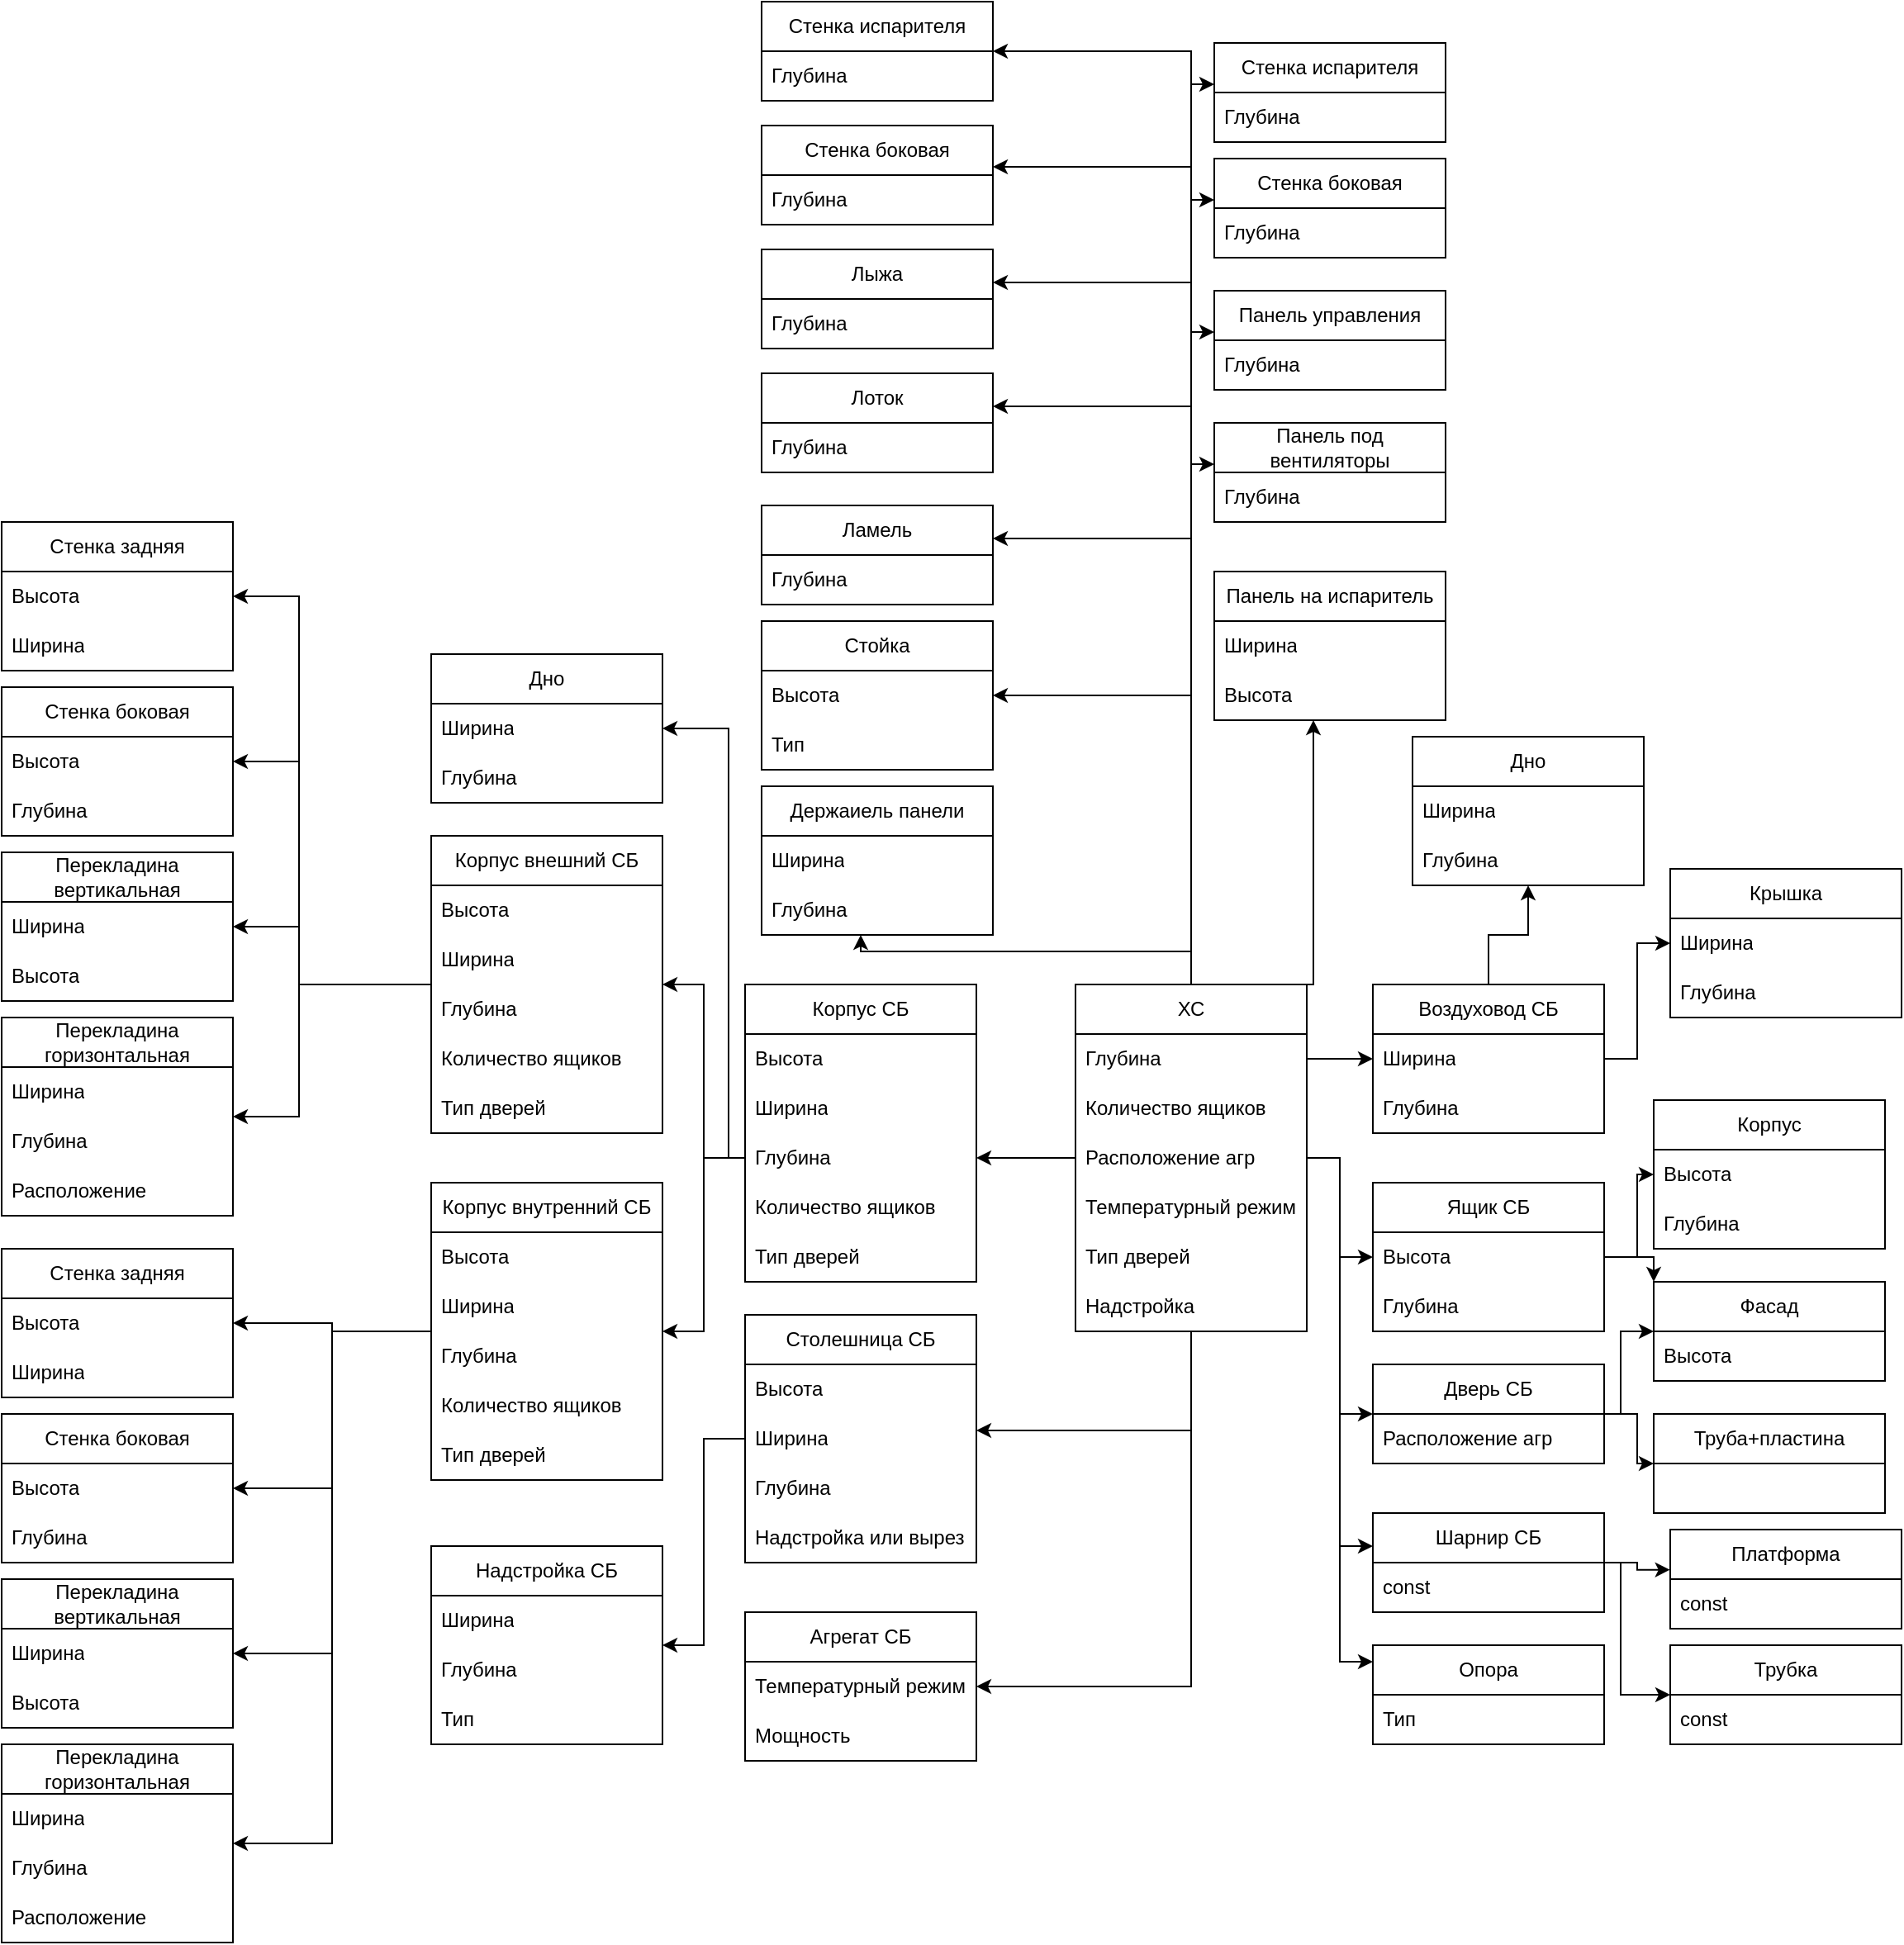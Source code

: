 <mxfile version="20.8.16" type="device"><diagram name="Страница 1" id="dmDRNmLlVhQUsvMJGIhL"><mxGraphModel dx="3160" dy="2567" grid="1" gridSize="10" guides="1" tooltips="1" connect="1" arrows="1" fold="1" page="1" pageScale="1" pageWidth="827" pageHeight="1169" math="0" shadow="0"><root><mxCell id="0"/><mxCell id="1" parent="0"/><mxCell id="foKsMbna0TpkdepS4pXx-99" style="edgeStyle=orthogonalEdgeStyle;rounded=0;orthogonalLoop=1;jettySize=auto;html=1;entryX=1;entryY=0.5;entryDx=0;entryDy=0;" parent="1" source="foKsMbna0TpkdepS4pXx-1" target="foKsMbna0TpkdepS4pXx-35" edge="1"><mxGeometry relative="1" as="geometry"/></mxCell><mxCell id="foKsMbna0TpkdepS4pXx-103" style="edgeStyle=orthogonalEdgeStyle;rounded=0;orthogonalLoop=1;jettySize=auto;html=1;" parent="1" source="foKsMbna0TpkdepS4pXx-1" target="foKsMbna0TpkdepS4pXx-56" edge="1"><mxGeometry relative="1" as="geometry"/></mxCell><mxCell id="foKsMbna0TpkdepS4pXx-106" style="edgeStyle=orthogonalEdgeStyle;rounded=0;orthogonalLoop=1;jettySize=auto;html=1;" parent="1" source="foKsMbna0TpkdepS4pXx-1" target="foKsMbna0TpkdepS4pXx-54" edge="1"><mxGeometry relative="1" as="geometry"><Array as="points"><mxPoint x="220" y="-469"/><mxPoint x="220" y="-234"/></Array></mxGeometry></mxCell><mxCell id="foKsMbna0TpkdepS4pXx-107" style="edgeStyle=orthogonalEdgeStyle;rounded=0;orthogonalLoop=1;jettySize=auto;html=1;" parent="1" source="foKsMbna0TpkdepS4pXx-1" target="foKsMbna0TpkdepS4pXx-52" edge="1"><mxGeometry relative="1" as="geometry"><Array as="points"><mxPoint x="220" y="-469"/><mxPoint x="220" y="-164"/></Array></mxGeometry></mxCell><mxCell id="Vrvs7IDWK_7-SkIse7KJ-14" style="edgeStyle=orthogonalEdgeStyle;rounded=0;orthogonalLoop=1;jettySize=auto;html=1;" edge="1" parent="1" source="foKsMbna0TpkdepS4pXx-1" target="Vrvs7IDWK_7-SkIse7KJ-1"><mxGeometry relative="1" as="geometry"><Array as="points"><mxPoint x="130" y="-594"/><mxPoint x="-70" y="-594"/></Array></mxGeometry></mxCell><mxCell id="Vrvs7IDWK_7-SkIse7KJ-18" style="edgeStyle=orthogonalEdgeStyle;rounded=0;orthogonalLoop=1;jettySize=auto;html=1;" edge="1" parent="1" source="foKsMbna0TpkdepS4pXx-1" target="Vrvs7IDWK_7-SkIse7KJ-15"><mxGeometry relative="1" as="geometry"><Array as="points"><mxPoint x="130" y="-749"/></Array></mxGeometry></mxCell><mxCell id="Vrvs7IDWK_7-SkIse7KJ-22" style="edgeStyle=orthogonalEdgeStyle;rounded=0;orthogonalLoop=1;jettySize=auto;html=1;" edge="1" parent="1" source="foKsMbna0TpkdepS4pXx-1" target="Vrvs7IDWK_7-SkIse7KJ-19"><mxGeometry relative="1" as="geometry"><Array as="points"><mxPoint x="130" y="-844"/></Array></mxGeometry></mxCell><mxCell id="Vrvs7IDWK_7-SkIse7KJ-56" style="edgeStyle=orthogonalEdgeStyle;rounded=0;orthogonalLoop=1;jettySize=auto;html=1;" edge="1" parent="1" source="foKsMbna0TpkdepS4pXx-1" target="Vrvs7IDWK_7-SkIse7KJ-54"><mxGeometry relative="1" as="geometry"><Array as="points"><mxPoint x="130" y="-1139"/></Array></mxGeometry></mxCell><mxCell id="foKsMbna0TpkdepS4pXx-1" value="ХС" style="swimlane;fontStyle=0;childLayout=stackLayout;horizontal=1;startSize=30;horizontalStack=0;resizeParent=1;resizeParentMax=0;resizeLast=0;collapsible=1;marginBottom=0;whiteSpace=wrap;html=1;" parent="1" vertex="1"><mxGeometry x="60" y="-574" width="140" height="210" as="geometry"/></mxCell><mxCell id="foKsMbna0TpkdepS4pXx-2" value="Глубина" style="text;strokeColor=none;fillColor=none;align=left;verticalAlign=middle;spacingLeft=4;spacingRight=4;overflow=hidden;points=[[0,0.5],[1,0.5]];portConstraint=eastwest;rotatable=0;whiteSpace=wrap;html=1;" parent="foKsMbna0TpkdepS4pXx-1" vertex="1"><mxGeometry y="30" width="140" height="30" as="geometry"/></mxCell><mxCell id="foKsMbna0TpkdepS4pXx-3" value="Количество ящиков" style="text;strokeColor=none;fillColor=none;align=left;verticalAlign=middle;spacingLeft=4;spacingRight=4;overflow=hidden;points=[[0,0.5],[1,0.5]];portConstraint=eastwest;rotatable=0;whiteSpace=wrap;html=1;" parent="foKsMbna0TpkdepS4pXx-1" vertex="1"><mxGeometry y="60" width="140" height="30" as="geometry"/></mxCell><mxCell id="foKsMbna0TpkdepS4pXx-9" value="Расположение агр" style="text;strokeColor=none;fillColor=none;align=left;verticalAlign=middle;spacingLeft=4;spacingRight=4;overflow=hidden;points=[[0,0.5],[1,0.5]];portConstraint=eastwest;rotatable=0;whiteSpace=wrap;html=1;" parent="foKsMbna0TpkdepS4pXx-1" vertex="1"><mxGeometry y="90" width="140" height="30" as="geometry"/></mxCell><mxCell id="foKsMbna0TpkdepS4pXx-10" value="Температурный режим" style="text;strokeColor=none;fillColor=none;align=left;verticalAlign=middle;spacingLeft=4;spacingRight=4;overflow=hidden;points=[[0,0.5],[1,0.5]];portConstraint=eastwest;rotatable=0;whiteSpace=wrap;html=1;" parent="foKsMbna0TpkdepS4pXx-1" vertex="1"><mxGeometry y="120" width="140" height="30" as="geometry"/></mxCell><mxCell id="foKsMbna0TpkdepS4pXx-11" value="Тип дверей" style="text;strokeColor=none;fillColor=none;align=left;verticalAlign=middle;spacingLeft=4;spacingRight=4;overflow=hidden;points=[[0,0.5],[1,0.5]];portConstraint=eastwest;rotatable=0;whiteSpace=wrap;html=1;" parent="foKsMbna0TpkdepS4pXx-1" vertex="1"><mxGeometry y="150" width="140" height="30" as="geometry"/></mxCell><mxCell id="foKsMbna0TpkdepS4pXx-12" value="Надстройка" style="text;strokeColor=none;fillColor=none;align=left;verticalAlign=middle;spacingLeft=4;spacingRight=4;overflow=hidden;points=[[0,0.5],[1,0.5]];portConstraint=eastwest;rotatable=0;whiteSpace=wrap;html=1;" parent="foKsMbna0TpkdepS4pXx-1" vertex="1"><mxGeometry y="180" width="140" height="30" as="geometry"/></mxCell><mxCell id="foKsMbna0TpkdepS4pXx-109" style="edgeStyle=orthogonalEdgeStyle;rounded=0;orthogonalLoop=1;jettySize=auto;html=1;exitX=0;exitY=0.5;exitDx=0;exitDy=0;" parent="1" source="foKsMbna0TpkdepS4pXx-8" target="foKsMbna0TpkdepS4pXx-87" edge="1"><mxGeometry relative="1" as="geometry"><Array as="points"><mxPoint x="-150" y="-469"/><mxPoint x="-150" y="-729"/></Array></mxGeometry></mxCell><mxCell id="foKsMbna0TpkdepS4pXx-5" value="Корпус СБ" style="swimlane;fontStyle=0;childLayout=stackLayout;horizontal=1;startSize=30;horizontalStack=0;resizeParent=1;resizeParentMax=0;resizeLast=0;collapsible=1;marginBottom=0;whiteSpace=wrap;html=1;" parent="1" vertex="1"><mxGeometry x="-140" y="-574" width="140" height="180" as="geometry"/></mxCell><mxCell id="foKsMbna0TpkdepS4pXx-6" value="Высота" style="text;strokeColor=none;fillColor=none;align=left;verticalAlign=middle;spacingLeft=4;spacingRight=4;overflow=hidden;points=[[0,0.5],[1,0.5]];portConstraint=eastwest;rotatable=0;whiteSpace=wrap;html=1;" parent="foKsMbna0TpkdepS4pXx-5" vertex="1"><mxGeometry y="30" width="140" height="30" as="geometry"/></mxCell><mxCell id="foKsMbna0TpkdepS4pXx-7" value="Ширина" style="text;strokeColor=none;fillColor=none;align=left;verticalAlign=middle;spacingLeft=4;spacingRight=4;overflow=hidden;points=[[0,0.5],[1,0.5]];portConstraint=eastwest;rotatable=0;whiteSpace=wrap;html=1;" parent="foKsMbna0TpkdepS4pXx-5" vertex="1"><mxGeometry y="60" width="140" height="30" as="geometry"/></mxCell><mxCell id="foKsMbna0TpkdepS4pXx-8" value="Глубина" style="text;strokeColor=none;fillColor=none;align=left;verticalAlign=middle;spacingLeft=4;spacingRight=4;overflow=hidden;points=[[0,0.5],[1,0.5]];portConstraint=eastwest;rotatable=0;whiteSpace=wrap;html=1;" parent="foKsMbna0TpkdepS4pXx-5" vertex="1"><mxGeometry y="90" width="140" height="30" as="geometry"/></mxCell><mxCell id="foKsMbna0TpkdepS4pXx-13" value="Количество ящиков" style="text;strokeColor=none;fillColor=none;align=left;verticalAlign=middle;spacingLeft=4;spacingRight=4;overflow=hidden;points=[[0,0.5],[1,0.5]];portConstraint=eastwest;rotatable=0;whiteSpace=wrap;html=1;" parent="foKsMbna0TpkdepS4pXx-5" vertex="1"><mxGeometry y="120" width="140" height="30" as="geometry"/></mxCell><mxCell id="foKsMbna0TpkdepS4pXx-14" value="Тип дверей" style="text;strokeColor=none;fillColor=none;align=left;verticalAlign=middle;spacingLeft=4;spacingRight=4;overflow=hidden;points=[[0,0.5],[1,0.5]];portConstraint=eastwest;rotatable=0;whiteSpace=wrap;html=1;" parent="foKsMbna0TpkdepS4pXx-5" vertex="1"><mxGeometry y="150" width="140" height="30" as="geometry"/></mxCell><mxCell id="foKsMbna0TpkdepS4pXx-158" style="edgeStyle=orthogonalEdgeStyle;rounded=0;orthogonalLoop=1;jettySize=auto;html=1;" parent="1" source="foKsMbna0TpkdepS4pXx-15" target="foKsMbna0TpkdepS4pXx-155" edge="1"><mxGeometry relative="1" as="geometry"/></mxCell><mxCell id="foKsMbna0TpkdepS4pXx-159" style="edgeStyle=orthogonalEdgeStyle;rounded=0;orthogonalLoop=1;jettySize=auto;html=1;" parent="1" source="foKsMbna0TpkdepS4pXx-15" target="foKsMbna0TpkdepS4pXx-145" edge="1"><mxGeometry relative="1" as="geometry"/></mxCell><mxCell id="foKsMbna0TpkdepS4pXx-160" style="edgeStyle=orthogonalEdgeStyle;rounded=0;orthogonalLoop=1;jettySize=auto;html=1;" parent="1" source="foKsMbna0TpkdepS4pXx-15" target="foKsMbna0TpkdepS4pXx-148" edge="1"><mxGeometry relative="1" as="geometry"><Array as="points"><mxPoint x="-390" y="-364"/><mxPoint x="-390" y="-169"/></Array></mxGeometry></mxCell><mxCell id="foKsMbna0TpkdepS4pXx-161" style="edgeStyle=orthogonalEdgeStyle;rounded=0;orthogonalLoop=1;jettySize=auto;html=1;" parent="1" source="foKsMbna0TpkdepS4pXx-15" target="foKsMbna0TpkdepS4pXx-151" edge="1"><mxGeometry relative="1" as="geometry"><Array as="points"><mxPoint x="-390" y="-364"/><mxPoint x="-390" y="-54"/></Array></mxGeometry></mxCell><mxCell id="foKsMbna0TpkdepS4pXx-15" value="Корпус внутренний СБ" style="swimlane;fontStyle=0;childLayout=stackLayout;horizontal=1;startSize=30;horizontalStack=0;resizeParent=1;resizeParentMax=0;resizeLast=0;collapsible=1;marginBottom=0;whiteSpace=wrap;html=1;" parent="1" vertex="1"><mxGeometry x="-330" y="-454" width="140" height="180" as="geometry"/></mxCell><mxCell id="foKsMbna0TpkdepS4pXx-16" value="Высота" style="text;strokeColor=none;fillColor=none;align=left;verticalAlign=middle;spacingLeft=4;spacingRight=4;overflow=hidden;points=[[0,0.5],[1,0.5]];portConstraint=eastwest;rotatable=0;whiteSpace=wrap;html=1;" parent="foKsMbna0TpkdepS4pXx-15" vertex="1"><mxGeometry y="30" width="140" height="30" as="geometry"/></mxCell><mxCell id="foKsMbna0TpkdepS4pXx-17" value="Ширина" style="text;strokeColor=none;fillColor=none;align=left;verticalAlign=middle;spacingLeft=4;spacingRight=4;overflow=hidden;points=[[0,0.5],[1,0.5]];portConstraint=eastwest;rotatable=0;whiteSpace=wrap;html=1;" parent="foKsMbna0TpkdepS4pXx-15" vertex="1"><mxGeometry y="60" width="140" height="30" as="geometry"/></mxCell><mxCell id="foKsMbna0TpkdepS4pXx-18" value="Глубина" style="text;strokeColor=none;fillColor=none;align=left;verticalAlign=middle;spacingLeft=4;spacingRight=4;overflow=hidden;points=[[0,0.5],[1,0.5]];portConstraint=eastwest;rotatable=0;whiteSpace=wrap;html=1;" parent="foKsMbna0TpkdepS4pXx-15" vertex="1"><mxGeometry y="90" width="140" height="30" as="geometry"/></mxCell><mxCell id="foKsMbna0TpkdepS4pXx-19" value="Количество ящиков" style="text;strokeColor=none;fillColor=none;align=left;verticalAlign=middle;spacingLeft=4;spacingRight=4;overflow=hidden;points=[[0,0.5],[1,0.5]];portConstraint=eastwest;rotatable=0;whiteSpace=wrap;html=1;" parent="foKsMbna0TpkdepS4pXx-15" vertex="1"><mxGeometry y="120" width="140" height="30" as="geometry"/></mxCell><mxCell id="foKsMbna0TpkdepS4pXx-20" value="Тип дверей" style="text;strokeColor=none;fillColor=none;align=left;verticalAlign=middle;spacingLeft=4;spacingRight=4;overflow=hidden;points=[[0,0.5],[1,0.5]];portConstraint=eastwest;rotatable=0;whiteSpace=wrap;html=1;" parent="foKsMbna0TpkdepS4pXx-15" vertex="1"><mxGeometry y="150" width="140" height="30" as="geometry"/></mxCell><mxCell id="foKsMbna0TpkdepS4pXx-140" style="edgeStyle=orthogonalEdgeStyle;rounded=0;orthogonalLoop=1;jettySize=auto;html=1;" parent="1" source="foKsMbna0TpkdepS4pXx-21" target="foKsMbna0TpkdepS4pXx-137" edge="1"><mxGeometry relative="1" as="geometry"><Array as="points"><mxPoint x="-410" y="-574"/><mxPoint x="-410" y="-809"/></Array></mxGeometry></mxCell><mxCell id="foKsMbna0TpkdepS4pXx-142" style="edgeStyle=orthogonalEdgeStyle;rounded=0;orthogonalLoop=1;jettySize=auto;html=1;" parent="1" source="foKsMbna0TpkdepS4pXx-21" target="foKsMbna0TpkdepS4pXx-124" edge="1"><mxGeometry relative="1" as="geometry"><Array as="points"><mxPoint x="-410" y="-574"/><mxPoint x="-410" y="-709"/></Array></mxGeometry></mxCell><mxCell id="foKsMbna0TpkdepS4pXx-143" style="edgeStyle=orthogonalEdgeStyle;rounded=0;orthogonalLoop=1;jettySize=auto;html=1;" parent="1" source="foKsMbna0TpkdepS4pXx-21" target="foKsMbna0TpkdepS4pXx-130" edge="1"><mxGeometry relative="1" as="geometry"><Array as="points"><mxPoint x="-410" y="-574"/><mxPoint x="-410" y="-609"/></Array></mxGeometry></mxCell><mxCell id="foKsMbna0TpkdepS4pXx-144" style="edgeStyle=orthogonalEdgeStyle;rounded=0;orthogonalLoop=1;jettySize=auto;html=1;" parent="1" source="foKsMbna0TpkdepS4pXx-21" target="foKsMbna0TpkdepS4pXx-133" edge="1"><mxGeometry relative="1" as="geometry"><Array as="points"><mxPoint x="-410" y="-574"/><mxPoint x="-410" y="-494"/></Array></mxGeometry></mxCell><mxCell id="foKsMbna0TpkdepS4pXx-21" value="Корпус внешний СБ" style="swimlane;fontStyle=0;childLayout=stackLayout;horizontal=1;startSize=30;horizontalStack=0;resizeParent=1;resizeParentMax=0;resizeLast=0;collapsible=1;marginBottom=0;whiteSpace=wrap;html=1;" parent="1" vertex="1"><mxGeometry x="-330" y="-664" width="140" height="180" as="geometry"/></mxCell><mxCell id="foKsMbna0TpkdepS4pXx-22" value="Высота" style="text;strokeColor=none;fillColor=none;align=left;verticalAlign=middle;spacingLeft=4;spacingRight=4;overflow=hidden;points=[[0,0.5],[1,0.5]];portConstraint=eastwest;rotatable=0;whiteSpace=wrap;html=1;" parent="foKsMbna0TpkdepS4pXx-21" vertex="1"><mxGeometry y="30" width="140" height="30" as="geometry"/></mxCell><mxCell id="foKsMbna0TpkdepS4pXx-23" value="Ширина" style="text;strokeColor=none;fillColor=none;align=left;verticalAlign=middle;spacingLeft=4;spacingRight=4;overflow=hidden;points=[[0,0.5],[1,0.5]];portConstraint=eastwest;rotatable=0;whiteSpace=wrap;html=1;" parent="foKsMbna0TpkdepS4pXx-21" vertex="1"><mxGeometry y="60" width="140" height="30" as="geometry"/></mxCell><mxCell id="foKsMbna0TpkdepS4pXx-24" value="Глубина" style="text;strokeColor=none;fillColor=none;align=left;verticalAlign=middle;spacingLeft=4;spacingRight=4;overflow=hidden;points=[[0,0.5],[1,0.5]];portConstraint=eastwest;rotatable=0;whiteSpace=wrap;html=1;" parent="foKsMbna0TpkdepS4pXx-21" vertex="1"><mxGeometry y="90" width="140" height="30" as="geometry"/></mxCell><mxCell id="foKsMbna0TpkdepS4pXx-25" value="Количество ящиков" style="text;strokeColor=none;fillColor=none;align=left;verticalAlign=middle;spacingLeft=4;spacingRight=4;overflow=hidden;points=[[0,0.5],[1,0.5]];portConstraint=eastwest;rotatable=0;whiteSpace=wrap;html=1;" parent="foKsMbna0TpkdepS4pXx-21" vertex="1"><mxGeometry y="120" width="140" height="30" as="geometry"/></mxCell><mxCell id="foKsMbna0TpkdepS4pXx-26" value="Тип дверей" style="text;strokeColor=none;fillColor=none;align=left;verticalAlign=middle;spacingLeft=4;spacingRight=4;overflow=hidden;points=[[0,0.5],[1,0.5]];portConstraint=eastwest;rotatable=0;whiteSpace=wrap;html=1;" parent="foKsMbna0TpkdepS4pXx-21" vertex="1"><mxGeometry y="150" width="140" height="30" as="geometry"/></mxCell><mxCell id="foKsMbna0TpkdepS4pXx-98" style="edgeStyle=orthogonalEdgeStyle;rounded=0;orthogonalLoop=1;jettySize=auto;html=1;" parent="1" source="foKsMbna0TpkdepS4pXx-27" target="foKsMbna0TpkdepS4pXx-70" edge="1"><mxGeometry relative="1" as="geometry"/></mxCell><mxCell id="foKsMbna0TpkdepS4pXx-27" value="Столешница СБ" style="swimlane;fontStyle=0;childLayout=stackLayout;horizontal=1;startSize=30;horizontalStack=0;resizeParent=1;resizeParentMax=0;resizeLast=0;collapsible=1;marginBottom=0;whiteSpace=wrap;html=1;" parent="1" vertex="1"><mxGeometry x="-140" y="-374" width="140" height="150" as="geometry"/></mxCell><mxCell id="foKsMbna0TpkdepS4pXx-28" value="Высота" style="text;strokeColor=none;fillColor=none;align=left;verticalAlign=middle;spacingLeft=4;spacingRight=4;overflow=hidden;points=[[0,0.5],[1,0.5]];portConstraint=eastwest;rotatable=0;whiteSpace=wrap;html=1;" parent="foKsMbna0TpkdepS4pXx-27" vertex="1"><mxGeometry y="30" width="140" height="30" as="geometry"/></mxCell><mxCell id="foKsMbna0TpkdepS4pXx-29" value="Ширина" style="text;strokeColor=none;fillColor=none;align=left;verticalAlign=middle;spacingLeft=4;spacingRight=4;overflow=hidden;points=[[0,0.5],[1,0.5]];portConstraint=eastwest;rotatable=0;whiteSpace=wrap;html=1;" parent="foKsMbna0TpkdepS4pXx-27" vertex="1"><mxGeometry y="60" width="140" height="30" as="geometry"/></mxCell><mxCell id="foKsMbna0TpkdepS4pXx-30" value="Глубина" style="text;strokeColor=none;fillColor=none;align=left;verticalAlign=middle;spacingLeft=4;spacingRight=4;overflow=hidden;points=[[0,0.5],[1,0.5]];portConstraint=eastwest;rotatable=0;whiteSpace=wrap;html=1;" parent="foKsMbna0TpkdepS4pXx-27" vertex="1"><mxGeometry y="90" width="140" height="30" as="geometry"/></mxCell><mxCell id="foKsMbna0TpkdepS4pXx-33" value="Надстройка или вырез" style="text;strokeColor=none;fillColor=none;align=left;verticalAlign=middle;spacingLeft=4;spacingRight=4;overflow=hidden;points=[[0,0.5],[1,0.5]];portConstraint=eastwest;rotatable=0;whiteSpace=wrap;html=1;" parent="foKsMbna0TpkdepS4pXx-27" vertex="1"><mxGeometry y="120" width="140" height="30" as="geometry"/></mxCell><mxCell id="foKsMbna0TpkdepS4pXx-34" value="Агрегат СБ" style="swimlane;fontStyle=0;childLayout=stackLayout;horizontal=1;startSize=30;horizontalStack=0;resizeParent=1;resizeParentMax=0;resizeLast=0;collapsible=1;marginBottom=0;whiteSpace=wrap;html=1;" parent="1" vertex="1"><mxGeometry x="-140" y="-194" width="140" height="90" as="geometry"/></mxCell><mxCell id="foKsMbna0TpkdepS4pXx-35" value="Температурный режим" style="text;strokeColor=none;fillColor=none;align=left;verticalAlign=middle;spacingLeft=4;spacingRight=4;overflow=hidden;points=[[0,0.5],[1,0.5]];portConstraint=eastwest;rotatable=0;whiteSpace=wrap;html=1;" parent="foKsMbna0TpkdepS4pXx-34" vertex="1"><mxGeometry y="30" width="140" height="30" as="geometry"/></mxCell><mxCell id="foKsMbna0TpkdepS4pXx-39" value="Мощность" style="text;strokeColor=none;fillColor=none;align=left;verticalAlign=middle;spacingLeft=4;spacingRight=4;overflow=hidden;points=[[0,0.5],[1,0.5]];portConstraint=eastwest;rotatable=0;whiteSpace=wrap;html=1;" parent="foKsMbna0TpkdepS4pXx-34" vertex="1"><mxGeometry y="60" width="140" height="30" as="geometry"/></mxCell><mxCell id="foKsMbna0TpkdepS4pXx-113" style="edgeStyle=orthogonalEdgeStyle;rounded=0;orthogonalLoop=1;jettySize=auto;html=1;" parent="1" source="foKsMbna0TpkdepS4pXx-40" target="foKsMbna0TpkdepS4pXx-110" edge="1"><mxGeometry relative="1" as="geometry"/></mxCell><mxCell id="foKsMbna0TpkdepS4pXx-117" style="edgeStyle=orthogonalEdgeStyle;rounded=0;orthogonalLoop=1;jettySize=auto;html=1;" parent="1" source="foKsMbna0TpkdepS4pXx-40" target="foKsMbna0TpkdepS4pXx-114" edge="1"><mxGeometry relative="1" as="geometry"/></mxCell><mxCell id="foKsMbna0TpkdepS4pXx-40" value="Воздуховод СБ" style="swimlane;fontStyle=0;childLayout=stackLayout;horizontal=1;startSize=30;horizontalStack=0;resizeParent=1;resizeParentMax=0;resizeLast=0;collapsible=1;marginBottom=0;whiteSpace=wrap;html=1;" parent="1" vertex="1"><mxGeometry x="240" y="-574" width="140" height="90" as="geometry"/></mxCell><mxCell id="foKsMbna0TpkdepS4pXx-42" value="Ширина" style="text;strokeColor=none;fillColor=none;align=left;verticalAlign=middle;spacingLeft=4;spacingRight=4;overflow=hidden;points=[[0,0.5],[1,0.5]];portConstraint=eastwest;rotatable=0;whiteSpace=wrap;html=1;" parent="foKsMbna0TpkdepS4pXx-40" vertex="1"><mxGeometry y="30" width="140" height="30" as="geometry"/></mxCell><mxCell id="foKsMbna0TpkdepS4pXx-43" value="Глубина" style="text;strokeColor=none;fillColor=none;align=left;verticalAlign=middle;spacingLeft=4;spacingRight=4;overflow=hidden;points=[[0,0.5],[1,0.5]];portConstraint=eastwest;rotatable=0;whiteSpace=wrap;html=1;" parent="foKsMbna0TpkdepS4pXx-40" vertex="1"><mxGeometry y="60" width="140" height="30" as="geometry"/></mxCell><mxCell id="foKsMbna0TpkdepS4pXx-105" style="edgeStyle=orthogonalEdgeStyle;rounded=0;orthogonalLoop=1;jettySize=auto;html=1;" parent="1" source="foKsMbna0TpkdepS4pXx-46" target="foKsMbna0TpkdepS4pXx-68" edge="1"><mxGeometry relative="1" as="geometry"/></mxCell><mxCell id="Vrvs7IDWK_7-SkIse7KJ-4" style="edgeStyle=orthogonalEdgeStyle;rounded=0;orthogonalLoop=1;jettySize=auto;html=1;" edge="1" parent="1" source="foKsMbna0TpkdepS4pXx-46" target="foKsMbna0TpkdepS4pXx-60"><mxGeometry relative="1" as="geometry"><Array as="points"><mxPoint x="390" y="-314"/><mxPoint x="390" y="-364"/></Array></mxGeometry></mxCell><mxCell id="foKsMbna0TpkdepS4pXx-46" value="Дверь СБ" style="swimlane;fontStyle=0;childLayout=stackLayout;horizontal=1;startSize=30;horizontalStack=0;resizeParent=1;resizeParentMax=0;resizeLast=0;collapsible=1;marginBottom=0;whiteSpace=wrap;html=1;" parent="1" vertex="1"><mxGeometry x="240" y="-344" width="140" height="60" as="geometry"/></mxCell><mxCell id="foKsMbna0TpkdepS4pXx-47" value="Расположение агр" style="text;strokeColor=none;fillColor=none;align=left;verticalAlign=middle;spacingLeft=4;spacingRight=4;overflow=hidden;points=[[0,0.5],[1,0.5]];portConstraint=eastwest;rotatable=0;whiteSpace=wrap;html=1;" parent="foKsMbna0TpkdepS4pXx-46" vertex="1"><mxGeometry y="30" width="140" height="30" as="geometry"/></mxCell><mxCell id="foKsMbna0TpkdepS4pXx-52" value="Опора" style="swimlane;fontStyle=0;childLayout=stackLayout;horizontal=1;startSize=30;horizontalStack=0;resizeParent=1;resizeParentMax=0;resizeLast=0;collapsible=1;marginBottom=0;whiteSpace=wrap;html=1;" parent="1" vertex="1"><mxGeometry x="240" y="-174" width="140" height="60" as="geometry"/></mxCell><mxCell id="foKsMbna0TpkdepS4pXx-53" value="Тип" style="text;strokeColor=none;fillColor=none;align=left;verticalAlign=middle;spacingLeft=4;spacingRight=4;overflow=hidden;points=[[0,0.5],[1,0.5]];portConstraint=eastwest;rotatable=0;whiteSpace=wrap;html=1;" parent="foKsMbna0TpkdepS4pXx-52" vertex="1"><mxGeometry y="30" width="140" height="30" as="geometry"/></mxCell><mxCell id="Vrvs7IDWK_7-SkIse7KJ-9" style="edgeStyle=orthogonalEdgeStyle;rounded=0;orthogonalLoop=1;jettySize=auto;html=1;entryX=-0.001;entryY=0.406;entryDx=0;entryDy=0;entryPerimeter=0;" edge="1" parent="1" source="foKsMbna0TpkdepS4pXx-54" target="Vrvs7IDWK_7-SkIse7KJ-5"><mxGeometry relative="1" as="geometry"/></mxCell><mxCell id="Vrvs7IDWK_7-SkIse7KJ-12" style="edgeStyle=orthogonalEdgeStyle;rounded=0;orthogonalLoop=1;jettySize=auto;html=1;" edge="1" parent="1" source="foKsMbna0TpkdepS4pXx-54" target="Vrvs7IDWK_7-SkIse7KJ-7"><mxGeometry relative="1" as="geometry"><Array as="points"><mxPoint x="390" y="-224"/><mxPoint x="390" y="-144"/></Array></mxGeometry></mxCell><mxCell id="foKsMbna0TpkdepS4pXx-54" value="Шарнир СБ" style="swimlane;fontStyle=0;childLayout=stackLayout;horizontal=1;startSize=30;horizontalStack=0;resizeParent=1;resizeParentMax=0;resizeLast=0;collapsible=1;marginBottom=0;whiteSpace=wrap;html=1;" parent="1" vertex="1"><mxGeometry x="240" y="-254" width="140" height="60" as="geometry"/></mxCell><mxCell id="foKsMbna0TpkdepS4pXx-55" value="const" style="text;strokeColor=none;fillColor=none;align=left;verticalAlign=middle;spacingLeft=4;spacingRight=4;overflow=hidden;points=[[0,0.5],[1,0.5]];portConstraint=eastwest;rotatable=0;whiteSpace=wrap;html=1;" parent="foKsMbna0TpkdepS4pXx-54" vertex="1"><mxGeometry y="30" width="140" height="30" as="geometry"/></mxCell><mxCell id="foKsMbna0TpkdepS4pXx-101" style="edgeStyle=orthogonalEdgeStyle;rounded=0;orthogonalLoop=1;jettySize=auto;html=1;" parent="1" source="foKsMbna0TpkdepS4pXx-56" target="foKsMbna0TpkdepS4pXx-64" edge="1"><mxGeometry relative="1" as="geometry"/></mxCell><mxCell id="foKsMbna0TpkdepS4pXx-102" style="edgeStyle=orthogonalEdgeStyle;rounded=0;orthogonalLoop=1;jettySize=auto;html=1;" parent="1" source="foKsMbna0TpkdepS4pXx-56" target="foKsMbna0TpkdepS4pXx-60" edge="1"><mxGeometry relative="1" as="geometry"><Array as="points"><mxPoint x="410" y="-409"/></Array></mxGeometry></mxCell><mxCell id="foKsMbna0TpkdepS4pXx-56" value="Ящик СБ" style="swimlane;fontStyle=0;childLayout=stackLayout;horizontal=1;startSize=30;horizontalStack=0;resizeParent=1;resizeParentMax=0;resizeLast=0;collapsible=1;marginBottom=0;whiteSpace=wrap;html=1;" parent="1" vertex="1"><mxGeometry x="240" y="-454" width="140" height="90" as="geometry"/></mxCell><mxCell id="foKsMbna0TpkdepS4pXx-58" value="Высота" style="text;strokeColor=none;fillColor=none;align=left;verticalAlign=middle;spacingLeft=4;spacingRight=4;overflow=hidden;points=[[0,0.5],[1,0.5]];portConstraint=eastwest;rotatable=0;whiteSpace=wrap;html=1;" parent="foKsMbna0TpkdepS4pXx-56" vertex="1"><mxGeometry y="30" width="140" height="30" as="geometry"/></mxCell><mxCell id="foKsMbna0TpkdepS4pXx-57" value="Глубина" style="text;strokeColor=none;fillColor=none;align=left;verticalAlign=middle;spacingLeft=4;spacingRight=4;overflow=hidden;points=[[0,0.5],[1,0.5]];portConstraint=eastwest;rotatable=0;whiteSpace=wrap;html=1;" parent="foKsMbna0TpkdepS4pXx-56" vertex="1"><mxGeometry y="60" width="140" height="30" as="geometry"/></mxCell><mxCell id="foKsMbna0TpkdepS4pXx-60" value="Фасад" style="swimlane;fontStyle=0;childLayout=stackLayout;horizontal=1;startSize=30;horizontalStack=0;resizeParent=1;resizeParentMax=0;resizeLast=0;collapsible=1;marginBottom=0;whiteSpace=wrap;html=1;" parent="1" vertex="1"><mxGeometry x="410" y="-394" width="140" height="60" as="geometry"/></mxCell><mxCell id="foKsMbna0TpkdepS4pXx-62" value="Высота" style="text;strokeColor=none;fillColor=none;align=left;verticalAlign=middle;spacingLeft=4;spacingRight=4;overflow=hidden;points=[[0,0.5],[1,0.5]];portConstraint=eastwest;rotatable=0;whiteSpace=wrap;html=1;" parent="foKsMbna0TpkdepS4pXx-60" vertex="1"><mxGeometry y="30" width="140" height="30" as="geometry"/></mxCell><mxCell id="foKsMbna0TpkdepS4pXx-64" value="Корпус" style="swimlane;fontStyle=0;childLayout=stackLayout;horizontal=1;startSize=30;horizontalStack=0;resizeParent=1;resizeParentMax=0;resizeLast=0;collapsible=1;marginBottom=0;whiteSpace=wrap;html=1;" parent="1" vertex="1"><mxGeometry x="410" y="-504" width="140" height="90" as="geometry"/></mxCell><mxCell id="foKsMbna0TpkdepS4pXx-66" value="Высота" style="text;strokeColor=none;fillColor=none;align=left;verticalAlign=middle;spacingLeft=4;spacingRight=4;overflow=hidden;points=[[0,0.5],[1,0.5]];portConstraint=eastwest;rotatable=0;whiteSpace=wrap;html=1;" parent="foKsMbna0TpkdepS4pXx-64" vertex="1"><mxGeometry y="30" width="140" height="30" as="geometry"/></mxCell><mxCell id="foKsMbna0TpkdepS4pXx-65" value="Глубина" style="text;strokeColor=none;fillColor=none;align=left;verticalAlign=middle;spacingLeft=4;spacingRight=4;overflow=hidden;points=[[0,0.5],[1,0.5]];portConstraint=eastwest;rotatable=0;whiteSpace=wrap;html=1;" parent="foKsMbna0TpkdepS4pXx-64" vertex="1"><mxGeometry y="60" width="140" height="30" as="geometry"/></mxCell><mxCell id="foKsMbna0TpkdepS4pXx-68" value="Труба+пластина" style="swimlane;fontStyle=0;childLayout=stackLayout;horizontal=1;startSize=30;horizontalStack=0;resizeParent=1;resizeParentMax=0;resizeLast=0;collapsible=1;marginBottom=0;whiteSpace=wrap;html=1;" parent="1" vertex="1"><mxGeometry x="410" y="-314" width="140" height="60" as="geometry"/></mxCell><mxCell id="foKsMbna0TpkdepS4pXx-70" value="Надстройка СБ" style="swimlane;fontStyle=0;childLayout=stackLayout;horizontal=1;startSize=30;horizontalStack=0;resizeParent=1;resizeParentMax=0;resizeLast=0;collapsible=1;marginBottom=0;whiteSpace=wrap;html=1;" parent="1" vertex="1"><mxGeometry x="-330" y="-234" width="140" height="120" as="geometry"/></mxCell><mxCell id="foKsMbna0TpkdepS4pXx-72" value="Ширина" style="text;strokeColor=none;fillColor=none;align=left;verticalAlign=middle;spacingLeft=4;spacingRight=4;overflow=hidden;points=[[0,0.5],[1,0.5]];portConstraint=eastwest;rotatable=0;whiteSpace=wrap;html=1;" parent="foKsMbna0TpkdepS4pXx-70" vertex="1"><mxGeometry y="30" width="140" height="30" as="geometry"/></mxCell><mxCell id="foKsMbna0TpkdepS4pXx-73" value="Глубина" style="text;strokeColor=none;fillColor=none;align=left;verticalAlign=middle;spacingLeft=4;spacingRight=4;overflow=hidden;points=[[0,0.5],[1,0.5]];portConstraint=eastwest;rotatable=0;whiteSpace=wrap;html=1;" parent="foKsMbna0TpkdepS4pXx-70" vertex="1"><mxGeometry y="60" width="140" height="30" as="geometry"/></mxCell><mxCell id="foKsMbna0TpkdepS4pXx-74" value="Тип" style="text;strokeColor=none;fillColor=none;align=left;verticalAlign=middle;spacingLeft=4;spacingRight=4;overflow=hidden;points=[[0,0.5],[1,0.5]];portConstraint=eastwest;rotatable=0;whiteSpace=wrap;html=1;" parent="foKsMbna0TpkdepS4pXx-70" vertex="1"><mxGeometry y="90" width="140" height="30" as="geometry"/></mxCell><mxCell id="foKsMbna0TpkdepS4pXx-87" value="Дно" style="swimlane;fontStyle=0;childLayout=stackLayout;horizontal=1;startSize=30;horizontalStack=0;resizeParent=1;resizeParentMax=0;resizeLast=0;collapsible=1;marginBottom=0;whiteSpace=wrap;html=1;" parent="1" vertex="1"><mxGeometry x="-330" y="-774" width="140" height="90" as="geometry"/></mxCell><mxCell id="foKsMbna0TpkdepS4pXx-89" value="Ширина" style="text;strokeColor=none;fillColor=none;align=left;verticalAlign=middle;spacingLeft=4;spacingRight=4;overflow=hidden;points=[[0,0.5],[1,0.5]];portConstraint=eastwest;rotatable=0;whiteSpace=wrap;html=1;" parent="foKsMbna0TpkdepS4pXx-87" vertex="1"><mxGeometry y="30" width="140" height="30" as="geometry"/></mxCell><mxCell id="foKsMbna0TpkdepS4pXx-90" value="Глубина" style="text;strokeColor=none;fillColor=none;align=left;verticalAlign=middle;spacingLeft=4;spacingRight=4;overflow=hidden;points=[[0,0.5],[1,0.5]];portConstraint=eastwest;rotatable=0;whiteSpace=wrap;html=1;" parent="foKsMbna0TpkdepS4pXx-87" vertex="1"><mxGeometry y="60" width="140" height="30" as="geometry"/></mxCell><mxCell id="foKsMbna0TpkdepS4pXx-94" style="edgeStyle=orthogonalEdgeStyle;rounded=0;orthogonalLoop=1;jettySize=auto;html=1;entryX=1;entryY=0.5;entryDx=0;entryDy=0;" parent="1" source="foKsMbna0TpkdepS4pXx-9" target="foKsMbna0TpkdepS4pXx-8" edge="1"><mxGeometry relative="1" as="geometry"/></mxCell><mxCell id="foKsMbna0TpkdepS4pXx-95" style="edgeStyle=orthogonalEdgeStyle;rounded=0;orthogonalLoop=1;jettySize=auto;html=1;" parent="1" source="foKsMbna0TpkdepS4pXx-8" target="foKsMbna0TpkdepS4pXx-21" edge="1"><mxGeometry relative="1" as="geometry"/></mxCell><mxCell id="foKsMbna0TpkdepS4pXx-96" style="edgeStyle=orthogonalEdgeStyle;rounded=0;orthogonalLoop=1;jettySize=auto;html=1;exitX=0;exitY=0.5;exitDx=0;exitDy=0;" parent="1" source="foKsMbna0TpkdepS4pXx-8" target="foKsMbna0TpkdepS4pXx-15" edge="1"><mxGeometry relative="1" as="geometry"/></mxCell><mxCell id="foKsMbna0TpkdepS4pXx-97" style="edgeStyle=orthogonalEdgeStyle;rounded=0;orthogonalLoop=1;jettySize=auto;html=1;" parent="1" source="foKsMbna0TpkdepS4pXx-12" target="foKsMbna0TpkdepS4pXx-27" edge="1"><mxGeometry relative="1" as="geometry"><Array as="points"><mxPoint x="130" y="-304"/></Array></mxGeometry></mxCell><mxCell id="foKsMbna0TpkdepS4pXx-100" style="edgeStyle=orthogonalEdgeStyle;rounded=0;orthogonalLoop=1;jettySize=auto;html=1;" parent="1" source="foKsMbna0TpkdepS4pXx-2" target="foKsMbna0TpkdepS4pXx-40" edge="1"><mxGeometry relative="1" as="geometry"/></mxCell><mxCell id="foKsMbna0TpkdepS4pXx-104" style="edgeStyle=orthogonalEdgeStyle;rounded=0;orthogonalLoop=1;jettySize=auto;html=1;exitX=1;exitY=0.5;exitDx=0;exitDy=0;" parent="1" source="foKsMbna0TpkdepS4pXx-9" target="foKsMbna0TpkdepS4pXx-46" edge="1"><mxGeometry relative="1" as="geometry"><Array as="points"><mxPoint x="220" y="-469"/><mxPoint x="220" y="-314"/></Array></mxGeometry></mxCell><mxCell id="foKsMbna0TpkdepS4pXx-110" value="Дно" style="swimlane;fontStyle=0;childLayout=stackLayout;horizontal=1;startSize=30;horizontalStack=0;resizeParent=1;resizeParentMax=0;resizeLast=0;collapsible=1;marginBottom=0;whiteSpace=wrap;html=1;" parent="1" vertex="1"><mxGeometry x="264" y="-724" width="140" height="90" as="geometry"/></mxCell><mxCell id="foKsMbna0TpkdepS4pXx-111" value="Ширина" style="text;strokeColor=none;fillColor=none;align=left;verticalAlign=middle;spacingLeft=4;spacingRight=4;overflow=hidden;points=[[0,0.5],[1,0.5]];portConstraint=eastwest;rotatable=0;whiteSpace=wrap;html=1;" parent="foKsMbna0TpkdepS4pXx-110" vertex="1"><mxGeometry y="30" width="140" height="30" as="geometry"/></mxCell><mxCell id="foKsMbna0TpkdepS4pXx-112" value="Глубина" style="text;strokeColor=none;fillColor=none;align=left;verticalAlign=middle;spacingLeft=4;spacingRight=4;overflow=hidden;points=[[0,0.5],[1,0.5]];portConstraint=eastwest;rotatable=0;whiteSpace=wrap;html=1;" parent="foKsMbna0TpkdepS4pXx-110" vertex="1"><mxGeometry y="60" width="140" height="30" as="geometry"/></mxCell><mxCell id="foKsMbna0TpkdepS4pXx-114" value="Крышка" style="swimlane;fontStyle=0;childLayout=stackLayout;horizontal=1;startSize=30;horizontalStack=0;resizeParent=1;resizeParentMax=0;resizeLast=0;collapsible=1;marginBottom=0;whiteSpace=wrap;html=1;" parent="1" vertex="1"><mxGeometry x="420" y="-644" width="140" height="90" as="geometry"/></mxCell><mxCell id="foKsMbna0TpkdepS4pXx-115" value="Ширина" style="text;strokeColor=none;fillColor=none;align=left;verticalAlign=middle;spacingLeft=4;spacingRight=4;overflow=hidden;points=[[0,0.5],[1,0.5]];portConstraint=eastwest;rotatable=0;whiteSpace=wrap;html=1;" parent="foKsMbna0TpkdepS4pXx-114" vertex="1"><mxGeometry y="30" width="140" height="30" as="geometry"/></mxCell><mxCell id="foKsMbna0TpkdepS4pXx-116" value="Глубина" style="text;strokeColor=none;fillColor=none;align=left;verticalAlign=middle;spacingLeft=4;spacingRight=4;overflow=hidden;points=[[0,0.5],[1,0.5]];portConstraint=eastwest;rotatable=0;whiteSpace=wrap;html=1;" parent="foKsMbna0TpkdepS4pXx-114" vertex="1"><mxGeometry y="60" width="140" height="30" as="geometry"/></mxCell><mxCell id="foKsMbna0TpkdepS4pXx-124" value="Стенка боковая" style="swimlane;fontStyle=0;childLayout=stackLayout;horizontal=1;startSize=30;horizontalStack=0;resizeParent=1;resizeParentMax=0;resizeLast=0;collapsible=1;marginBottom=0;whiteSpace=wrap;html=1;" parent="1" vertex="1"><mxGeometry x="-590" y="-754" width="140" height="90" as="geometry"/></mxCell><mxCell id="foKsMbna0TpkdepS4pXx-125" value="Высота" style="text;strokeColor=none;fillColor=none;align=left;verticalAlign=middle;spacingLeft=4;spacingRight=4;overflow=hidden;points=[[0,0.5],[1,0.5]];portConstraint=eastwest;rotatable=0;whiteSpace=wrap;html=1;" parent="foKsMbna0TpkdepS4pXx-124" vertex="1"><mxGeometry y="30" width="140" height="30" as="geometry"/></mxCell><mxCell id="foKsMbna0TpkdepS4pXx-126" value="Глубина" style="text;strokeColor=none;fillColor=none;align=left;verticalAlign=middle;spacingLeft=4;spacingRight=4;overflow=hidden;points=[[0,0.5],[1,0.5]];portConstraint=eastwest;rotatable=0;whiteSpace=wrap;html=1;" parent="foKsMbna0TpkdepS4pXx-124" vertex="1"><mxGeometry y="60" width="140" height="30" as="geometry"/></mxCell><mxCell id="foKsMbna0TpkdepS4pXx-130" value="Перекладина вертикальная" style="swimlane;fontStyle=0;childLayout=stackLayout;horizontal=1;startSize=30;horizontalStack=0;resizeParent=1;resizeParentMax=0;resizeLast=0;collapsible=1;marginBottom=0;whiteSpace=wrap;html=1;" parent="1" vertex="1"><mxGeometry x="-590" y="-654" width="140" height="90" as="geometry"/></mxCell><mxCell id="foKsMbna0TpkdepS4pXx-131" value="Ширина" style="text;strokeColor=none;fillColor=none;align=left;verticalAlign=middle;spacingLeft=4;spacingRight=4;overflow=hidden;points=[[0,0.5],[1,0.5]];portConstraint=eastwest;rotatable=0;whiteSpace=wrap;html=1;" parent="foKsMbna0TpkdepS4pXx-130" vertex="1"><mxGeometry y="30" width="140" height="30" as="geometry"/></mxCell><mxCell id="foKsMbna0TpkdepS4pXx-132" value="Высота" style="text;strokeColor=none;fillColor=none;align=left;verticalAlign=middle;spacingLeft=4;spacingRight=4;overflow=hidden;points=[[0,0.5],[1,0.5]];portConstraint=eastwest;rotatable=0;whiteSpace=wrap;html=1;" parent="foKsMbna0TpkdepS4pXx-130" vertex="1"><mxGeometry y="60" width="140" height="30" as="geometry"/></mxCell><mxCell id="foKsMbna0TpkdepS4pXx-133" value="Перекладина горизонтальная" style="swimlane;fontStyle=0;childLayout=stackLayout;horizontal=1;startSize=30;horizontalStack=0;resizeParent=1;resizeParentMax=0;resizeLast=0;collapsible=1;marginBottom=0;whiteSpace=wrap;html=1;" parent="1" vertex="1"><mxGeometry x="-590" y="-554" width="140" height="120" as="geometry"/></mxCell><mxCell id="foKsMbna0TpkdepS4pXx-134" value="Ширина" style="text;strokeColor=none;fillColor=none;align=left;verticalAlign=middle;spacingLeft=4;spacingRight=4;overflow=hidden;points=[[0,0.5],[1,0.5]];portConstraint=eastwest;rotatable=0;whiteSpace=wrap;html=1;" parent="foKsMbna0TpkdepS4pXx-133" vertex="1"><mxGeometry y="30" width="140" height="30" as="geometry"/></mxCell><mxCell id="foKsMbna0TpkdepS4pXx-135" value="Глубина" style="text;strokeColor=none;fillColor=none;align=left;verticalAlign=middle;spacingLeft=4;spacingRight=4;overflow=hidden;points=[[0,0.5],[1,0.5]];portConstraint=eastwest;rotatable=0;whiteSpace=wrap;html=1;" parent="foKsMbna0TpkdepS4pXx-133" vertex="1"><mxGeometry y="60" width="140" height="30" as="geometry"/></mxCell><mxCell id="foKsMbna0TpkdepS4pXx-136" value="Расположение" style="text;strokeColor=none;fillColor=none;align=left;verticalAlign=middle;spacingLeft=4;spacingRight=4;overflow=hidden;points=[[0,0.5],[1,0.5]];portConstraint=eastwest;rotatable=0;whiteSpace=wrap;html=1;" parent="foKsMbna0TpkdepS4pXx-133" vertex="1"><mxGeometry y="90" width="140" height="30" as="geometry"/></mxCell><mxCell id="foKsMbna0TpkdepS4pXx-137" value="Стенка задняя" style="swimlane;fontStyle=0;childLayout=stackLayout;horizontal=1;startSize=30;horizontalStack=0;resizeParent=1;resizeParentMax=0;resizeLast=0;collapsible=1;marginBottom=0;whiteSpace=wrap;html=1;" parent="1" vertex="1"><mxGeometry x="-590" y="-854" width="140" height="90" as="geometry"/></mxCell><mxCell id="foKsMbna0TpkdepS4pXx-138" value="Высота" style="text;strokeColor=none;fillColor=none;align=left;verticalAlign=middle;spacingLeft=4;spacingRight=4;overflow=hidden;points=[[0,0.5],[1,0.5]];portConstraint=eastwest;rotatable=0;whiteSpace=wrap;html=1;" parent="foKsMbna0TpkdepS4pXx-137" vertex="1"><mxGeometry y="30" width="140" height="30" as="geometry"/></mxCell><mxCell id="foKsMbna0TpkdepS4pXx-139" value="Ширина" style="text;strokeColor=none;fillColor=none;align=left;verticalAlign=middle;spacingLeft=4;spacingRight=4;overflow=hidden;points=[[0,0.5],[1,0.5]];portConstraint=eastwest;rotatable=0;whiteSpace=wrap;html=1;" parent="foKsMbna0TpkdepS4pXx-137" vertex="1"><mxGeometry y="60" width="140" height="30" as="geometry"/></mxCell><mxCell id="foKsMbna0TpkdepS4pXx-145" value="Стенка боковая" style="swimlane;fontStyle=0;childLayout=stackLayout;horizontal=1;startSize=30;horizontalStack=0;resizeParent=1;resizeParentMax=0;resizeLast=0;collapsible=1;marginBottom=0;whiteSpace=wrap;html=1;" parent="1" vertex="1"><mxGeometry x="-590" y="-314" width="140" height="90" as="geometry"/></mxCell><mxCell id="foKsMbna0TpkdepS4pXx-146" value="Высота" style="text;strokeColor=none;fillColor=none;align=left;verticalAlign=middle;spacingLeft=4;spacingRight=4;overflow=hidden;points=[[0,0.5],[1,0.5]];portConstraint=eastwest;rotatable=0;whiteSpace=wrap;html=1;" parent="foKsMbna0TpkdepS4pXx-145" vertex="1"><mxGeometry y="30" width="140" height="30" as="geometry"/></mxCell><mxCell id="foKsMbna0TpkdepS4pXx-147" value="Глубина" style="text;strokeColor=none;fillColor=none;align=left;verticalAlign=middle;spacingLeft=4;spacingRight=4;overflow=hidden;points=[[0,0.5],[1,0.5]];portConstraint=eastwest;rotatable=0;whiteSpace=wrap;html=1;" parent="foKsMbna0TpkdepS4pXx-145" vertex="1"><mxGeometry y="60" width="140" height="30" as="geometry"/></mxCell><mxCell id="foKsMbna0TpkdepS4pXx-148" value="Перекладина вертикальная" style="swimlane;fontStyle=0;childLayout=stackLayout;horizontal=1;startSize=30;horizontalStack=0;resizeParent=1;resizeParentMax=0;resizeLast=0;collapsible=1;marginBottom=0;whiteSpace=wrap;html=1;" parent="1" vertex="1"><mxGeometry x="-590" y="-214" width="140" height="90" as="geometry"/></mxCell><mxCell id="foKsMbna0TpkdepS4pXx-149" value="Ширина" style="text;strokeColor=none;fillColor=none;align=left;verticalAlign=middle;spacingLeft=4;spacingRight=4;overflow=hidden;points=[[0,0.5],[1,0.5]];portConstraint=eastwest;rotatable=0;whiteSpace=wrap;html=1;" parent="foKsMbna0TpkdepS4pXx-148" vertex="1"><mxGeometry y="30" width="140" height="30" as="geometry"/></mxCell><mxCell id="foKsMbna0TpkdepS4pXx-150" value="Высота" style="text;strokeColor=none;fillColor=none;align=left;verticalAlign=middle;spacingLeft=4;spacingRight=4;overflow=hidden;points=[[0,0.5],[1,0.5]];portConstraint=eastwest;rotatable=0;whiteSpace=wrap;html=1;" parent="foKsMbna0TpkdepS4pXx-148" vertex="1"><mxGeometry y="60" width="140" height="30" as="geometry"/></mxCell><mxCell id="foKsMbna0TpkdepS4pXx-151" value="Перекладина горизонтальная" style="swimlane;fontStyle=0;childLayout=stackLayout;horizontal=1;startSize=30;horizontalStack=0;resizeParent=1;resizeParentMax=0;resizeLast=0;collapsible=1;marginBottom=0;whiteSpace=wrap;html=1;" parent="1" vertex="1"><mxGeometry x="-590" y="-114" width="140" height="120" as="geometry"/></mxCell><mxCell id="foKsMbna0TpkdepS4pXx-152" value="Ширина" style="text;strokeColor=none;fillColor=none;align=left;verticalAlign=middle;spacingLeft=4;spacingRight=4;overflow=hidden;points=[[0,0.5],[1,0.5]];portConstraint=eastwest;rotatable=0;whiteSpace=wrap;html=1;" parent="foKsMbna0TpkdepS4pXx-151" vertex="1"><mxGeometry y="30" width="140" height="30" as="geometry"/></mxCell><mxCell id="foKsMbna0TpkdepS4pXx-153" value="Глубина" style="text;strokeColor=none;fillColor=none;align=left;verticalAlign=middle;spacingLeft=4;spacingRight=4;overflow=hidden;points=[[0,0.5],[1,0.5]];portConstraint=eastwest;rotatable=0;whiteSpace=wrap;html=1;" parent="foKsMbna0TpkdepS4pXx-151" vertex="1"><mxGeometry y="60" width="140" height="30" as="geometry"/></mxCell><mxCell id="foKsMbna0TpkdepS4pXx-154" value="Расположение" style="text;strokeColor=none;fillColor=none;align=left;verticalAlign=middle;spacingLeft=4;spacingRight=4;overflow=hidden;points=[[0,0.5],[1,0.5]];portConstraint=eastwest;rotatable=0;whiteSpace=wrap;html=1;" parent="foKsMbna0TpkdepS4pXx-151" vertex="1"><mxGeometry y="90" width="140" height="30" as="geometry"/></mxCell><mxCell id="foKsMbna0TpkdepS4pXx-155" value="Стенка задняя" style="swimlane;fontStyle=0;childLayout=stackLayout;horizontal=1;startSize=30;horizontalStack=0;resizeParent=1;resizeParentMax=0;resizeLast=0;collapsible=1;marginBottom=0;whiteSpace=wrap;html=1;" parent="1" vertex="1"><mxGeometry x="-590" y="-414" width="140" height="90" as="geometry"/></mxCell><mxCell id="foKsMbna0TpkdepS4pXx-156" value="Высота" style="text;strokeColor=none;fillColor=none;align=left;verticalAlign=middle;spacingLeft=4;spacingRight=4;overflow=hidden;points=[[0,0.5],[1,0.5]];portConstraint=eastwest;rotatable=0;whiteSpace=wrap;html=1;" parent="foKsMbna0TpkdepS4pXx-155" vertex="1"><mxGeometry y="30" width="140" height="30" as="geometry"/></mxCell><mxCell id="foKsMbna0TpkdepS4pXx-157" value="Ширина" style="text;strokeColor=none;fillColor=none;align=left;verticalAlign=middle;spacingLeft=4;spacingRight=4;overflow=hidden;points=[[0,0.5],[1,0.5]];portConstraint=eastwest;rotatable=0;whiteSpace=wrap;html=1;" parent="foKsMbna0TpkdepS4pXx-155" vertex="1"><mxGeometry y="60" width="140" height="30" as="geometry"/></mxCell><mxCell id="Vrvs7IDWK_7-SkIse7KJ-1" value="Держаиель панели" style="swimlane;fontStyle=0;childLayout=stackLayout;horizontal=1;startSize=30;horizontalStack=0;resizeParent=1;resizeParentMax=0;resizeLast=0;collapsible=1;marginBottom=0;whiteSpace=wrap;html=1;" vertex="1" parent="1"><mxGeometry x="-130" y="-694" width="140" height="90" as="geometry"/></mxCell><mxCell id="Vrvs7IDWK_7-SkIse7KJ-2" value="Ширина" style="text;strokeColor=none;fillColor=none;align=left;verticalAlign=middle;spacingLeft=4;spacingRight=4;overflow=hidden;points=[[0,0.5],[1,0.5]];portConstraint=eastwest;rotatable=0;whiteSpace=wrap;html=1;" vertex="1" parent="Vrvs7IDWK_7-SkIse7KJ-1"><mxGeometry y="30" width="140" height="30" as="geometry"/></mxCell><mxCell id="Vrvs7IDWK_7-SkIse7KJ-3" value="Глубина" style="text;strokeColor=none;fillColor=none;align=left;verticalAlign=middle;spacingLeft=4;spacingRight=4;overflow=hidden;points=[[0,0.5],[1,0.5]];portConstraint=eastwest;rotatable=0;whiteSpace=wrap;html=1;" vertex="1" parent="Vrvs7IDWK_7-SkIse7KJ-1"><mxGeometry y="60" width="140" height="30" as="geometry"/></mxCell><mxCell id="Vrvs7IDWK_7-SkIse7KJ-5" value="Платформа" style="swimlane;fontStyle=0;childLayout=stackLayout;horizontal=1;startSize=30;horizontalStack=0;resizeParent=1;resizeParentMax=0;resizeLast=0;collapsible=1;marginBottom=0;whiteSpace=wrap;html=1;" vertex="1" parent="1"><mxGeometry x="420" y="-244" width="140" height="60" as="geometry"/></mxCell><mxCell id="foKsMbna0TpkdepS4pXx-69" value="const" style="text;strokeColor=none;fillColor=none;align=left;verticalAlign=middle;spacingLeft=4;spacingRight=4;overflow=hidden;points=[[0,0.5],[1,0.5]];portConstraint=eastwest;rotatable=0;whiteSpace=wrap;html=1;" parent="Vrvs7IDWK_7-SkIse7KJ-5" vertex="1"><mxGeometry y="30" width="140" height="30" as="geometry"/></mxCell><mxCell id="Vrvs7IDWK_7-SkIse7KJ-7" value="Трубка" style="swimlane;fontStyle=0;childLayout=stackLayout;horizontal=1;startSize=30;horizontalStack=0;resizeParent=1;resizeParentMax=0;resizeLast=0;collapsible=1;marginBottom=0;whiteSpace=wrap;html=1;" vertex="1" parent="1"><mxGeometry x="420" y="-174" width="140" height="60" as="geometry"/></mxCell><mxCell id="Vrvs7IDWK_7-SkIse7KJ-8" value="const" style="text;strokeColor=none;fillColor=none;align=left;verticalAlign=middle;spacingLeft=4;spacingRight=4;overflow=hidden;points=[[0,0.5],[1,0.5]];portConstraint=eastwest;rotatable=0;whiteSpace=wrap;html=1;" vertex="1" parent="Vrvs7IDWK_7-SkIse7KJ-7"><mxGeometry y="30" width="140" height="30" as="geometry"/></mxCell><mxCell id="Vrvs7IDWK_7-SkIse7KJ-15" value="Стойка" style="swimlane;fontStyle=0;childLayout=stackLayout;horizontal=1;startSize=30;horizontalStack=0;resizeParent=1;resizeParentMax=0;resizeLast=0;collapsible=1;marginBottom=0;whiteSpace=wrap;html=1;" vertex="1" parent="1"><mxGeometry x="-130" y="-794" width="140" height="90" as="geometry"/></mxCell><mxCell id="Vrvs7IDWK_7-SkIse7KJ-16" value="Высота" style="text;strokeColor=none;fillColor=none;align=left;verticalAlign=middle;spacingLeft=4;spacingRight=4;overflow=hidden;points=[[0,0.5],[1,0.5]];portConstraint=eastwest;rotatable=0;whiteSpace=wrap;html=1;" vertex="1" parent="Vrvs7IDWK_7-SkIse7KJ-15"><mxGeometry y="30" width="140" height="30" as="geometry"/></mxCell><mxCell id="Vrvs7IDWK_7-SkIse7KJ-17" value="Тип" style="text;strokeColor=none;fillColor=none;align=left;verticalAlign=middle;spacingLeft=4;spacingRight=4;overflow=hidden;points=[[0,0.5],[1,0.5]];portConstraint=eastwest;rotatable=0;whiteSpace=wrap;html=1;" vertex="1" parent="Vrvs7IDWK_7-SkIse7KJ-15"><mxGeometry y="60" width="140" height="30" as="geometry"/></mxCell><mxCell id="Vrvs7IDWK_7-SkIse7KJ-19" value="Ламель" style="swimlane;fontStyle=0;childLayout=stackLayout;horizontal=1;startSize=30;horizontalStack=0;resizeParent=1;resizeParentMax=0;resizeLast=0;collapsible=1;marginBottom=0;whiteSpace=wrap;html=1;" vertex="1" parent="1"><mxGeometry x="-130" y="-864" width="140" height="60" as="geometry"/></mxCell><mxCell id="Vrvs7IDWK_7-SkIse7KJ-20" value="Глубина" style="text;strokeColor=none;fillColor=none;align=left;verticalAlign=middle;spacingLeft=4;spacingRight=4;overflow=hidden;points=[[0,0.5],[1,0.5]];portConstraint=eastwest;rotatable=0;whiteSpace=wrap;html=1;" vertex="1" parent="Vrvs7IDWK_7-SkIse7KJ-19"><mxGeometry y="30" width="140" height="30" as="geometry"/></mxCell><mxCell id="Vrvs7IDWK_7-SkIse7KJ-23" style="edgeStyle=orthogonalEdgeStyle;rounded=0;orthogonalLoop=1;jettySize=auto;html=1;exitX=0.5;exitY=0;exitDx=0;exitDy=0;" edge="1" parent="1" target="Vrvs7IDWK_7-SkIse7KJ-24" source="foKsMbna0TpkdepS4pXx-1"><mxGeometry relative="1" as="geometry"><mxPoint x="130" y="-654" as="sourcePoint"/><Array as="points"><mxPoint x="130" y="-924"/></Array></mxGeometry></mxCell><mxCell id="Vrvs7IDWK_7-SkIse7KJ-24" value="Лоток" style="swimlane;fontStyle=0;childLayout=stackLayout;horizontal=1;startSize=30;horizontalStack=0;resizeParent=1;resizeParentMax=0;resizeLast=0;collapsible=1;marginBottom=0;whiteSpace=wrap;html=1;" vertex="1" parent="1"><mxGeometry x="-130" y="-944" width="140" height="60" as="geometry"/></mxCell><mxCell id="Vrvs7IDWK_7-SkIse7KJ-25" value="Глубина" style="text;strokeColor=none;fillColor=none;align=left;verticalAlign=middle;spacingLeft=4;spacingRight=4;overflow=hidden;points=[[0,0.5],[1,0.5]];portConstraint=eastwest;rotatable=0;whiteSpace=wrap;html=1;" vertex="1" parent="Vrvs7IDWK_7-SkIse7KJ-24"><mxGeometry y="30" width="140" height="30" as="geometry"/></mxCell><mxCell id="Vrvs7IDWK_7-SkIse7KJ-26" style="edgeStyle=orthogonalEdgeStyle;rounded=0;orthogonalLoop=1;jettySize=auto;html=1;" edge="1" parent="1" target="Vrvs7IDWK_7-SkIse7KJ-27" source="foKsMbna0TpkdepS4pXx-1"><mxGeometry relative="1" as="geometry"><mxPoint x="130.0" y="-649" as="sourcePoint"/><Array as="points"><mxPoint x="130" y="-999"/></Array></mxGeometry></mxCell><mxCell id="Vrvs7IDWK_7-SkIse7KJ-27" value="Лыжа" style="swimlane;fontStyle=0;childLayout=stackLayout;horizontal=1;startSize=30;horizontalStack=0;resizeParent=1;resizeParentMax=0;resizeLast=0;collapsible=1;marginBottom=0;whiteSpace=wrap;html=1;" vertex="1" parent="1"><mxGeometry x="-130" y="-1019" width="140" height="60" as="geometry"/></mxCell><mxCell id="Vrvs7IDWK_7-SkIse7KJ-28" value="Глубина" style="text;strokeColor=none;fillColor=none;align=left;verticalAlign=middle;spacingLeft=4;spacingRight=4;overflow=hidden;points=[[0,0.5],[1,0.5]];portConstraint=eastwest;rotatable=0;whiteSpace=wrap;html=1;" vertex="1" parent="Vrvs7IDWK_7-SkIse7KJ-27"><mxGeometry y="30" width="140" height="30" as="geometry"/></mxCell><mxCell id="Vrvs7IDWK_7-SkIse7KJ-29" style="edgeStyle=orthogonalEdgeStyle;rounded=0;orthogonalLoop=1;jettySize=auto;html=1;exitX=0.5;exitY=0;exitDx=0;exitDy=0;" edge="1" parent="1" target="Vrvs7IDWK_7-SkIse7KJ-30" source="foKsMbna0TpkdepS4pXx-1"><mxGeometry relative="1" as="geometry"><mxPoint x="404" y="-724" as="sourcePoint"/><Array as="points"><mxPoint x="204" y="-574"/></Array></mxGeometry></mxCell><mxCell id="Vrvs7IDWK_7-SkIse7KJ-30" value="Панель на испаритель" style="swimlane;fontStyle=0;childLayout=stackLayout;horizontal=1;startSize=30;horizontalStack=0;resizeParent=1;resizeParentMax=0;resizeLast=0;collapsible=1;marginBottom=0;whiteSpace=wrap;html=1;" vertex="1" parent="1"><mxGeometry x="144" y="-824" width="140" height="90" as="geometry"/></mxCell><mxCell id="Vrvs7IDWK_7-SkIse7KJ-31" value="Ширина" style="text;strokeColor=none;fillColor=none;align=left;verticalAlign=middle;spacingLeft=4;spacingRight=4;overflow=hidden;points=[[0,0.5],[1,0.5]];portConstraint=eastwest;rotatable=0;whiteSpace=wrap;html=1;" vertex="1" parent="Vrvs7IDWK_7-SkIse7KJ-30"><mxGeometry y="30" width="140" height="30" as="geometry"/></mxCell><mxCell id="Vrvs7IDWK_7-SkIse7KJ-32" value="Высота" style="text;strokeColor=none;fillColor=none;align=left;verticalAlign=middle;spacingLeft=4;spacingRight=4;overflow=hidden;points=[[0,0.5],[1,0.5]];portConstraint=eastwest;rotatable=0;whiteSpace=wrap;html=1;" vertex="1" parent="Vrvs7IDWK_7-SkIse7KJ-30"><mxGeometry y="60" width="140" height="30" as="geometry"/></mxCell><mxCell id="Vrvs7IDWK_7-SkIse7KJ-33" style="edgeStyle=orthogonalEdgeStyle;rounded=0;orthogonalLoop=1;jettySize=auto;html=1;exitX=0.5;exitY=0;exitDx=0;exitDy=0;" edge="1" parent="1" target="Vrvs7IDWK_7-SkIse7KJ-34" source="foKsMbna0TpkdepS4pXx-1"><mxGeometry relative="1" as="geometry"><mxPoint x="130.0" y="-684" as="sourcePoint"/><Array as="points"><mxPoint x="130" y="-889"/></Array></mxGeometry></mxCell><mxCell id="Vrvs7IDWK_7-SkIse7KJ-34" value="Панель под вентиляторы" style="swimlane;fontStyle=0;childLayout=stackLayout;horizontal=1;startSize=30;horizontalStack=0;resizeParent=1;resizeParentMax=0;resizeLast=0;collapsible=1;marginBottom=0;whiteSpace=wrap;html=1;" vertex="1" parent="1"><mxGeometry x="144" y="-914" width="140" height="60" as="geometry"/></mxCell><mxCell id="Vrvs7IDWK_7-SkIse7KJ-36" value="Глубина" style="text;strokeColor=none;fillColor=none;align=left;verticalAlign=middle;spacingLeft=4;spacingRight=4;overflow=hidden;points=[[0,0.5],[1,0.5]];portConstraint=eastwest;rotatable=0;whiteSpace=wrap;html=1;" vertex="1" parent="Vrvs7IDWK_7-SkIse7KJ-34"><mxGeometry y="30" width="140" height="30" as="geometry"/></mxCell><mxCell id="Vrvs7IDWK_7-SkIse7KJ-37" style="edgeStyle=orthogonalEdgeStyle;rounded=0;orthogonalLoop=1;jettySize=auto;html=1;exitX=0.5;exitY=0;exitDx=0;exitDy=0;" edge="1" parent="1" target="Vrvs7IDWK_7-SkIse7KJ-38" source="foKsMbna0TpkdepS4pXx-1"><mxGeometry relative="1" as="geometry"><mxPoint x="130.0" y="-654" as="sourcePoint"/><Array as="points"><mxPoint x="130" y="-969"/></Array></mxGeometry></mxCell><mxCell id="Vrvs7IDWK_7-SkIse7KJ-38" value="Панель управления" style="swimlane;fontStyle=0;childLayout=stackLayout;horizontal=1;startSize=30;horizontalStack=0;resizeParent=1;resizeParentMax=0;resizeLast=0;collapsible=1;marginBottom=0;whiteSpace=wrap;html=1;" vertex="1" parent="1"><mxGeometry x="144" y="-994" width="140" height="60" as="geometry"/></mxCell><mxCell id="Vrvs7IDWK_7-SkIse7KJ-39" value="Глубина" style="text;strokeColor=none;fillColor=none;align=left;verticalAlign=middle;spacingLeft=4;spacingRight=4;overflow=hidden;points=[[0,0.5],[1,0.5]];portConstraint=eastwest;rotatable=0;whiteSpace=wrap;html=1;" vertex="1" parent="Vrvs7IDWK_7-SkIse7KJ-38"><mxGeometry y="30" width="140" height="30" as="geometry"/></mxCell><mxCell id="Vrvs7IDWK_7-SkIse7KJ-40" style="edgeStyle=orthogonalEdgeStyle;rounded=0;orthogonalLoop=1;jettySize=auto;html=1;exitX=0.5;exitY=0;exitDx=0;exitDy=0;" edge="1" parent="1" target="Vrvs7IDWK_7-SkIse7KJ-41"><mxGeometry relative="1" as="geometry"><mxPoint x="130.0" y="-654" as="sourcePoint"/><Array as="points"><mxPoint x="130" y="-1049"/></Array></mxGeometry></mxCell><mxCell id="Vrvs7IDWK_7-SkIse7KJ-41" value="Стенка боковая" style="swimlane;fontStyle=0;childLayout=stackLayout;horizontal=1;startSize=30;horizontalStack=0;resizeParent=1;resizeParentMax=0;resizeLast=0;collapsible=1;marginBottom=0;whiteSpace=wrap;html=1;" vertex="1" parent="1"><mxGeometry x="144" y="-1074" width="140" height="60" as="geometry"/></mxCell><mxCell id="Vrvs7IDWK_7-SkIse7KJ-42" value="Глубина" style="text;strokeColor=none;fillColor=none;align=left;verticalAlign=middle;spacingLeft=4;spacingRight=4;overflow=hidden;points=[[0,0.5],[1,0.5]];portConstraint=eastwest;rotatable=0;whiteSpace=wrap;html=1;" vertex="1" parent="Vrvs7IDWK_7-SkIse7KJ-41"><mxGeometry y="30" width="140" height="30" as="geometry"/></mxCell><mxCell id="Vrvs7IDWK_7-SkIse7KJ-43" style="edgeStyle=orthogonalEdgeStyle;rounded=0;orthogonalLoop=1;jettySize=auto;html=1;" edge="1" parent="1" target="Vrvs7IDWK_7-SkIse7KJ-44"><mxGeometry relative="1" as="geometry"><mxPoint x="130" y="-574" as="sourcePoint"/><Array as="points"><mxPoint x="130" y="-1069"/></Array></mxGeometry></mxCell><mxCell id="Vrvs7IDWK_7-SkIse7KJ-44" value="Стенка боковая" style="swimlane;fontStyle=0;childLayout=stackLayout;horizontal=1;startSize=30;horizontalStack=0;resizeParent=1;resizeParentMax=0;resizeLast=0;collapsible=1;marginBottom=0;whiteSpace=wrap;html=1;" vertex="1" parent="1"><mxGeometry x="-130" y="-1094" width="140" height="60" as="geometry"/></mxCell><mxCell id="Vrvs7IDWK_7-SkIse7KJ-45" value="Глубина" style="text;strokeColor=none;fillColor=none;align=left;verticalAlign=middle;spacingLeft=4;spacingRight=4;overflow=hidden;points=[[0,0.5],[1,0.5]];portConstraint=eastwest;rotatable=0;whiteSpace=wrap;html=1;" vertex="1" parent="Vrvs7IDWK_7-SkIse7KJ-44"><mxGeometry y="30" width="140" height="30" as="geometry"/></mxCell><mxCell id="Vrvs7IDWK_7-SkIse7KJ-46" style="edgeStyle=orthogonalEdgeStyle;rounded=0;orthogonalLoop=1;jettySize=auto;html=1;exitX=0.5;exitY=0;exitDx=0;exitDy=0;" edge="1" parent="1" target="Vrvs7IDWK_7-SkIse7KJ-47" source="foKsMbna0TpkdepS4pXx-1"><mxGeometry relative="1" as="geometry"><mxPoint x="130.0" y="-724" as="sourcePoint"/><Array as="points"><mxPoint x="130" y="-1119"/></Array></mxGeometry></mxCell><mxCell id="Vrvs7IDWK_7-SkIse7KJ-47" value="Стенка испарителя" style="swimlane;fontStyle=0;childLayout=stackLayout;horizontal=1;startSize=30;horizontalStack=0;resizeParent=1;resizeParentMax=0;resizeLast=0;collapsible=1;marginBottom=0;whiteSpace=wrap;html=1;" vertex="1" parent="1"><mxGeometry x="144" y="-1144" width="140" height="60" as="geometry"/></mxCell><mxCell id="Vrvs7IDWK_7-SkIse7KJ-48" value="Глубина" style="text;strokeColor=none;fillColor=none;align=left;verticalAlign=middle;spacingLeft=4;spacingRight=4;overflow=hidden;points=[[0,0.5],[1,0.5]];portConstraint=eastwest;rotatable=0;whiteSpace=wrap;html=1;" vertex="1" parent="Vrvs7IDWK_7-SkIse7KJ-47"><mxGeometry y="30" width="140" height="30" as="geometry"/></mxCell><mxCell id="Vrvs7IDWK_7-SkIse7KJ-54" value="Стенка испарителя" style="swimlane;fontStyle=0;childLayout=stackLayout;horizontal=1;startSize=30;horizontalStack=0;resizeParent=1;resizeParentMax=0;resizeLast=0;collapsible=1;marginBottom=0;whiteSpace=wrap;html=1;" vertex="1" parent="1"><mxGeometry x="-130" y="-1169" width="140" height="60" as="geometry"/></mxCell><mxCell id="Vrvs7IDWK_7-SkIse7KJ-55" value="Глубина" style="text;strokeColor=none;fillColor=none;align=left;verticalAlign=middle;spacingLeft=4;spacingRight=4;overflow=hidden;points=[[0,0.5],[1,0.5]];portConstraint=eastwest;rotatable=0;whiteSpace=wrap;html=1;" vertex="1" parent="Vrvs7IDWK_7-SkIse7KJ-54"><mxGeometry y="30" width="140" height="30" as="geometry"/></mxCell></root></mxGraphModel></diagram></mxfile>